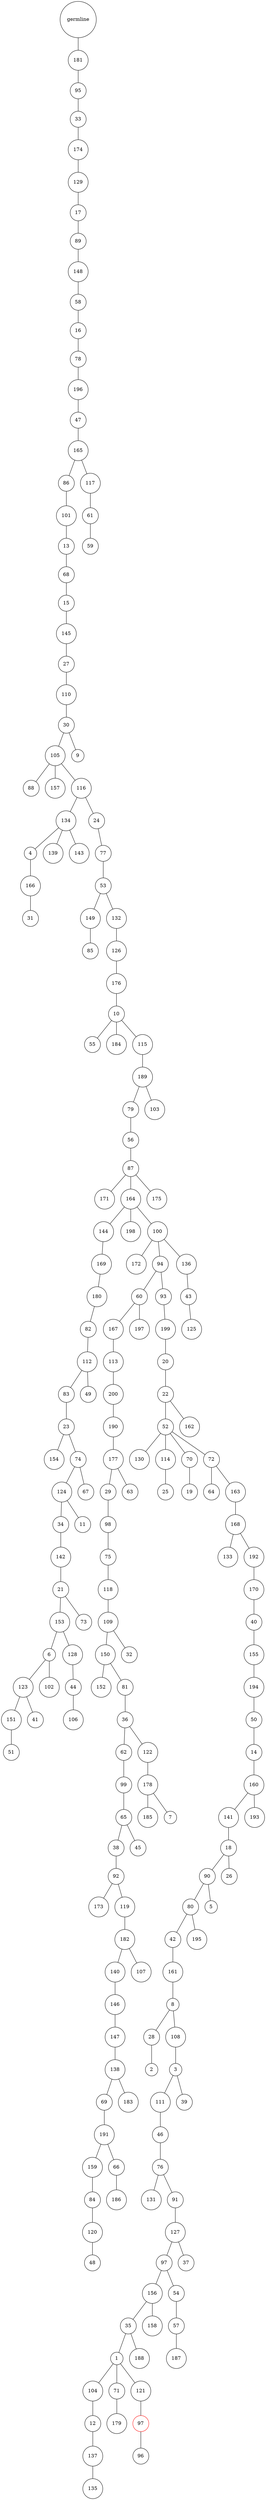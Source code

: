 graph {
	rankdir=UD;
	splines=line;
	node [shape=circle]
	"0x7fad9b598be0" [label="germline"];
	"0x7fad9b598c10" [label="181"];
	"0x7fad9b598be0" -- "0x7fad9b598c10" ;
	"0x7fad9b598c40" [label="95"];
	"0x7fad9b598c10" -- "0x7fad9b598c40" ;
	"0x7fad9b598c70" [label="33"];
	"0x7fad9b598c40" -- "0x7fad9b598c70" ;
	"0x7fad9b598ca0" [label="174"];
	"0x7fad9b598c70" -- "0x7fad9b598ca0" ;
	"0x7fad9b598cd0" [label="129"];
	"0x7fad9b598ca0" -- "0x7fad9b598cd0" ;
	"0x7fad9b598d00" [label="17"];
	"0x7fad9b598cd0" -- "0x7fad9b598d00" ;
	"0x7fad9b598d30" [label="89"];
	"0x7fad9b598d00" -- "0x7fad9b598d30" ;
	"0x7fad9b598d60" [label="148"];
	"0x7fad9b598d30" -- "0x7fad9b598d60" ;
	"0x7fad9b598d90" [label="58"];
	"0x7fad9b598d60" -- "0x7fad9b598d90" ;
	"0x7fad9b598dc0" [label="16"];
	"0x7fad9b598d90" -- "0x7fad9b598dc0" ;
	"0x7fad9b598df0" [label="78"];
	"0x7fad9b598dc0" -- "0x7fad9b598df0" ;
	"0x7fad9b598e20" [label="196"];
	"0x7fad9b598df0" -- "0x7fad9b598e20" ;
	"0x7fad9b598e50" [label="47"];
	"0x7fad9b598e20" -- "0x7fad9b598e50" ;
	"0x7fad9b598e80" [label="165"];
	"0x7fad9b598e50" -- "0x7fad9b598e80" ;
	"0x7fad9b598eb0" [label="86"];
	"0x7fad9b598e80" -- "0x7fad9b598eb0" ;
	"0x7fad9b598ee0" [label="101"];
	"0x7fad9b598eb0" -- "0x7fad9b598ee0" ;
	"0x7fad9b598f10" [label="13"];
	"0x7fad9b598ee0" -- "0x7fad9b598f10" ;
	"0x7fad9b598f40" [label="68"];
	"0x7fad9b598f10" -- "0x7fad9b598f40" ;
	"0x7fad9b598f70" [label="15"];
	"0x7fad9b598f40" -- "0x7fad9b598f70" ;
	"0x7fad9b598fa0" [label="145"];
	"0x7fad9b598f70" -- "0x7fad9b598fa0" ;
	"0x7fad9b598fd0" [label="27"];
	"0x7fad9b598fa0" -- "0x7fad9b598fd0" ;
	"0x7fad9b59a040" [label="110"];
	"0x7fad9b598fd0" -- "0x7fad9b59a040" ;
	"0x7fad9b59a070" [label="30"];
	"0x7fad9b59a040" -- "0x7fad9b59a070" ;
	"0x7fad9b59a0a0" [label="105"];
	"0x7fad9b59a070" -- "0x7fad9b59a0a0" ;
	"0x7fad9b59a0d0" [label="88"];
	"0x7fad9b59a0a0" -- "0x7fad9b59a0d0" ;
	"0x7fad9b59a100" [label="157"];
	"0x7fad9b59a0a0" -- "0x7fad9b59a100" ;
	"0x7fad9b59a130" [label="116"];
	"0x7fad9b59a0a0" -- "0x7fad9b59a130" ;
	"0x7fad9b59a160" [label="134"];
	"0x7fad9b59a130" -- "0x7fad9b59a160" ;
	"0x7fad9b59a190" [label="4"];
	"0x7fad9b59a160" -- "0x7fad9b59a190" ;
	"0x7fad9b59a1c0" [label="166"];
	"0x7fad9b59a190" -- "0x7fad9b59a1c0" ;
	"0x7fad9b59a1f0" [label="31"];
	"0x7fad9b59a1c0" -- "0x7fad9b59a1f0" ;
	"0x7fad9b59a220" [label="139"];
	"0x7fad9b59a160" -- "0x7fad9b59a220" ;
	"0x7fad9b59a250" [label="143"];
	"0x7fad9b59a160" -- "0x7fad9b59a250" ;
	"0x7fad9b59a280" [label="24"];
	"0x7fad9b59a130" -- "0x7fad9b59a280" ;
	"0x7fad9b59a2b0" [label="77"];
	"0x7fad9b59a280" -- "0x7fad9b59a2b0" ;
	"0x7fad9b59a2e0" [label="53"];
	"0x7fad9b59a2b0" -- "0x7fad9b59a2e0" ;
	"0x7fad9b59a310" [label="149"];
	"0x7fad9b59a2e0" -- "0x7fad9b59a310" ;
	"0x7fad9b59a340" [label="85"];
	"0x7fad9b59a310" -- "0x7fad9b59a340" ;
	"0x7fad9b59a370" [label="132"];
	"0x7fad9b59a2e0" -- "0x7fad9b59a370" ;
	"0x7fad9b59a3a0" [label="126"];
	"0x7fad9b59a370" -- "0x7fad9b59a3a0" ;
	"0x7fad9b59a3d0" [label="176"];
	"0x7fad9b59a3a0" -- "0x7fad9b59a3d0" ;
	"0x7fad9b59a400" [label="10"];
	"0x7fad9b59a3d0" -- "0x7fad9b59a400" ;
	"0x7fad9b59a430" [label="55"];
	"0x7fad9b59a400" -- "0x7fad9b59a430" ;
	"0x7fad9b59a460" [label="184"];
	"0x7fad9b59a400" -- "0x7fad9b59a460" ;
	"0x7fad9b59a490" [label="115"];
	"0x7fad9b59a400" -- "0x7fad9b59a490" ;
	"0x7fad9b59a4c0" [label="189"];
	"0x7fad9b59a490" -- "0x7fad9b59a4c0" ;
	"0x7fad9b59a4f0" [label="79"];
	"0x7fad9b59a4c0" -- "0x7fad9b59a4f0" ;
	"0x7fad9b59a520" [label="56"];
	"0x7fad9b59a4f0" -- "0x7fad9b59a520" ;
	"0x7fad9b59a550" [label="87"];
	"0x7fad9b59a520" -- "0x7fad9b59a550" ;
	"0x7fad9b59a580" [label="171"];
	"0x7fad9b59a550" -- "0x7fad9b59a580" ;
	"0x7fad9b59a5b0" [label="164"];
	"0x7fad9b59a550" -- "0x7fad9b59a5b0" ;
	"0x7fad9b59a5e0" [label="144"];
	"0x7fad9b59a5b0" -- "0x7fad9b59a5e0" ;
	"0x7fad9b59a610" [label="169"];
	"0x7fad9b59a5e0" -- "0x7fad9b59a610" ;
	"0x7fad9b59a640" [label="180"];
	"0x7fad9b59a610" -- "0x7fad9b59a640" ;
	"0x7fad9b59a670" [label="82"];
	"0x7fad9b59a640" -- "0x7fad9b59a670" ;
	"0x7fad9b59a6a0" [label="112"];
	"0x7fad9b59a670" -- "0x7fad9b59a6a0" ;
	"0x7fad9b59a6d0" [label="83"];
	"0x7fad9b59a6a0" -- "0x7fad9b59a6d0" ;
	"0x7fad9b59a700" [label="23"];
	"0x7fad9b59a6d0" -- "0x7fad9b59a700" ;
	"0x7fad9b59a730" [label="154"];
	"0x7fad9b59a700" -- "0x7fad9b59a730" ;
	"0x7fad9b59a760" [label="74"];
	"0x7fad9b59a700" -- "0x7fad9b59a760" ;
	"0x7fad9b59a790" [label="124"];
	"0x7fad9b59a760" -- "0x7fad9b59a790" ;
	"0x7fad9b59a7c0" [label="34"];
	"0x7fad9b59a790" -- "0x7fad9b59a7c0" ;
	"0x7fad9b59a7f0" [label="142"];
	"0x7fad9b59a7c0" -- "0x7fad9b59a7f0" ;
	"0x7fad9b59a820" [label="21"];
	"0x7fad9b59a7f0" -- "0x7fad9b59a820" ;
	"0x7fad9b59a850" [label="153"];
	"0x7fad9b59a820" -- "0x7fad9b59a850" ;
	"0x7fad9b59a880" [label="6"];
	"0x7fad9b59a850" -- "0x7fad9b59a880" ;
	"0x7fad9b59a8b0" [label="123"];
	"0x7fad9b59a880" -- "0x7fad9b59a8b0" ;
	"0x7fad9b59a8e0" [label="151"];
	"0x7fad9b59a8b0" -- "0x7fad9b59a8e0" ;
	"0x7fad9b59a910" [label="51"];
	"0x7fad9b59a8e0" -- "0x7fad9b59a910" ;
	"0x7fad9b59a940" [label="41"];
	"0x7fad9b59a8b0" -- "0x7fad9b59a940" ;
	"0x7fad9b59a970" [label="102"];
	"0x7fad9b59a880" -- "0x7fad9b59a970" ;
	"0x7fad9b59a9a0" [label="128"];
	"0x7fad9b59a850" -- "0x7fad9b59a9a0" ;
	"0x7fad9b59a9d0" [label="44"];
	"0x7fad9b59a9a0" -- "0x7fad9b59a9d0" ;
	"0x7fad9b59aa00" [label="106"];
	"0x7fad9b59a9d0" -- "0x7fad9b59aa00" ;
	"0x7fad9b59aa30" [label="73"];
	"0x7fad9b59a820" -- "0x7fad9b59aa30" ;
	"0x7fad9b59aa60" [label="11"];
	"0x7fad9b59a790" -- "0x7fad9b59aa60" ;
	"0x7fad9b59aa90" [label="67"];
	"0x7fad9b59a760" -- "0x7fad9b59aa90" ;
	"0x7fad9b59aac0" [label="49"];
	"0x7fad9b59a6a0" -- "0x7fad9b59aac0" ;
	"0x7fad9b59aaf0" [label="198"];
	"0x7fad9b59a5b0" -- "0x7fad9b59aaf0" ;
	"0x7fad9b59ab20" [label="100"];
	"0x7fad9b59a5b0" -- "0x7fad9b59ab20" ;
	"0x7fad9b59ab50" [label="172"];
	"0x7fad9b59ab20" -- "0x7fad9b59ab50" ;
	"0x7fad9b59ab80" [label="94"];
	"0x7fad9b59ab20" -- "0x7fad9b59ab80" ;
	"0x7fad9b59abb0" [label="60"];
	"0x7fad9b59ab80" -- "0x7fad9b59abb0" ;
	"0x7fad9b59abe0" [label="167"];
	"0x7fad9b59abb0" -- "0x7fad9b59abe0" ;
	"0x7fad9b59ac10" [label="113"];
	"0x7fad9b59abe0" -- "0x7fad9b59ac10" ;
	"0x7fad9b59ac40" [label="200"];
	"0x7fad9b59ac10" -- "0x7fad9b59ac40" ;
	"0x7fad9b59ac70" [label="190"];
	"0x7fad9b59ac40" -- "0x7fad9b59ac70" ;
	"0x7fad9b59aca0" [label="177"];
	"0x7fad9b59ac70" -- "0x7fad9b59aca0" ;
	"0x7fad9b59acd0" [label="29"];
	"0x7fad9b59aca0" -- "0x7fad9b59acd0" ;
	"0x7fad9b59ad00" [label="98"];
	"0x7fad9b59acd0" -- "0x7fad9b59ad00" ;
	"0x7fad9b59ad30" [label="75"];
	"0x7fad9b59ad00" -- "0x7fad9b59ad30" ;
	"0x7fad9b59ad60" [label="118"];
	"0x7fad9b59ad30" -- "0x7fad9b59ad60" ;
	"0x7fad9b59ad90" [label="109"];
	"0x7fad9b59ad60" -- "0x7fad9b59ad90" ;
	"0x7fad9b59adc0" [label="150"];
	"0x7fad9b59ad90" -- "0x7fad9b59adc0" ;
	"0x7fad9b59adf0" [label="152"];
	"0x7fad9b59adc0" -- "0x7fad9b59adf0" ;
	"0x7fad9b59ae20" [label="81"];
	"0x7fad9b59adc0" -- "0x7fad9b59ae20" ;
	"0x7fad9b59ae50" [label="36"];
	"0x7fad9b59ae20" -- "0x7fad9b59ae50" ;
	"0x7fad9b59ae80" [label="62"];
	"0x7fad9b59ae50" -- "0x7fad9b59ae80" ;
	"0x7fad9b59aeb0" [label="99"];
	"0x7fad9b59ae80" -- "0x7fad9b59aeb0" ;
	"0x7fad9b59aee0" [label="65"];
	"0x7fad9b59aeb0" -- "0x7fad9b59aee0" ;
	"0x7fad9b59af10" [label="38"];
	"0x7fad9b59aee0" -- "0x7fad9b59af10" ;
	"0x7fad9b59af40" [label="92"];
	"0x7fad9b59af10" -- "0x7fad9b59af40" ;
	"0x7fad9b59af70" [label="173"];
	"0x7fad9b59af40" -- "0x7fad9b59af70" ;
	"0x7fad9b59afa0" [label="119"];
	"0x7fad9b59af40" -- "0x7fad9b59afa0" ;
	"0x7fad9b59afd0" [label="182"];
	"0x7fad9b59afa0" -- "0x7fad9b59afd0" ;
	"0x7fad9b5a0040" [label="140"];
	"0x7fad9b59afd0" -- "0x7fad9b5a0040" ;
	"0x7fad9b5a0070" [label="146"];
	"0x7fad9b5a0040" -- "0x7fad9b5a0070" ;
	"0x7fad9b5a00a0" [label="147"];
	"0x7fad9b5a0070" -- "0x7fad9b5a00a0" ;
	"0x7fad9b5a00d0" [label="138"];
	"0x7fad9b5a00a0" -- "0x7fad9b5a00d0" ;
	"0x7fad9b5a0100" [label="69"];
	"0x7fad9b5a00d0" -- "0x7fad9b5a0100" ;
	"0x7fad9b5a0130" [label="191"];
	"0x7fad9b5a0100" -- "0x7fad9b5a0130" ;
	"0x7fad9b5a0160" [label="159"];
	"0x7fad9b5a0130" -- "0x7fad9b5a0160" ;
	"0x7fad9b5a0190" [label="84"];
	"0x7fad9b5a0160" -- "0x7fad9b5a0190" ;
	"0x7fad9b5a01c0" [label="120"];
	"0x7fad9b5a0190" -- "0x7fad9b5a01c0" ;
	"0x7fad9b5a01f0" [label="48"];
	"0x7fad9b5a01c0" -- "0x7fad9b5a01f0" ;
	"0x7fad9b5a0220" [label="66"];
	"0x7fad9b5a0130" -- "0x7fad9b5a0220" ;
	"0x7fad9b5a0250" [label="186"];
	"0x7fad9b5a0220" -- "0x7fad9b5a0250" ;
	"0x7fad9b5a0280" [label="183"];
	"0x7fad9b5a00d0" -- "0x7fad9b5a0280" ;
	"0x7fad9b5a02b0" [label="107"];
	"0x7fad9b59afd0" -- "0x7fad9b5a02b0" ;
	"0x7fad9b5a02e0" [label="45"];
	"0x7fad9b59aee0" -- "0x7fad9b5a02e0" ;
	"0x7fad9b5a0310" [label="122"];
	"0x7fad9b59ae50" -- "0x7fad9b5a0310" ;
	"0x7fad9b5a0340" [label="178"];
	"0x7fad9b5a0310" -- "0x7fad9b5a0340" ;
	"0x7fad9b5a0370" [label="185"];
	"0x7fad9b5a0340" -- "0x7fad9b5a0370" ;
	"0x7fad9b5a03a0" [label="7"];
	"0x7fad9b5a0340" -- "0x7fad9b5a03a0" ;
	"0x7fad9b5a03d0" [label="32"];
	"0x7fad9b59ad90" -- "0x7fad9b5a03d0" ;
	"0x7fad9b5a0400" [label="63"];
	"0x7fad9b59aca0" -- "0x7fad9b5a0400" ;
	"0x7fad9b5a0430" [label="197"];
	"0x7fad9b59abb0" -- "0x7fad9b5a0430" ;
	"0x7fad9b5a0460" [label="93"];
	"0x7fad9b59ab80" -- "0x7fad9b5a0460" ;
	"0x7fad9b5a0490" [label="199"];
	"0x7fad9b5a0460" -- "0x7fad9b5a0490" ;
	"0x7fad9b5a04c0" [label="20"];
	"0x7fad9b5a0490" -- "0x7fad9b5a04c0" ;
	"0x7fad9b5a04f0" [label="22"];
	"0x7fad9b5a04c0" -- "0x7fad9b5a04f0" ;
	"0x7fad9b5a0520" [label="52"];
	"0x7fad9b5a04f0" -- "0x7fad9b5a0520" ;
	"0x7fad9b5a0550" [label="130"];
	"0x7fad9b5a0520" -- "0x7fad9b5a0550" ;
	"0x7fad9b5a0580" [label="114"];
	"0x7fad9b5a0520" -- "0x7fad9b5a0580" ;
	"0x7fad9b5a05b0" [label="25"];
	"0x7fad9b5a0580" -- "0x7fad9b5a05b0" ;
	"0x7fad9b5a05e0" [label="70"];
	"0x7fad9b5a0520" -- "0x7fad9b5a05e0" ;
	"0x7fad9b5a0610" [label="19"];
	"0x7fad9b5a05e0" -- "0x7fad9b5a0610" ;
	"0x7fad9b5a0640" [label="72"];
	"0x7fad9b5a0520" -- "0x7fad9b5a0640" ;
	"0x7fad9b5a0670" [label="64"];
	"0x7fad9b5a0640" -- "0x7fad9b5a0670" ;
	"0x7fad9b5a06a0" [label="163"];
	"0x7fad9b5a0640" -- "0x7fad9b5a06a0" ;
	"0x7fad9b5a06d0" [label="168"];
	"0x7fad9b5a06a0" -- "0x7fad9b5a06d0" ;
	"0x7fad9b5a0700" [label="133"];
	"0x7fad9b5a06d0" -- "0x7fad9b5a0700" ;
	"0x7fad9b5a0730" [label="192"];
	"0x7fad9b5a06d0" -- "0x7fad9b5a0730" ;
	"0x7fad9b5a0760" [label="170"];
	"0x7fad9b5a0730" -- "0x7fad9b5a0760" ;
	"0x7fad9b5a0790" [label="40"];
	"0x7fad9b5a0760" -- "0x7fad9b5a0790" ;
	"0x7fad9b5a07c0" [label="155"];
	"0x7fad9b5a0790" -- "0x7fad9b5a07c0" ;
	"0x7fad9b5a07f0" [label="194"];
	"0x7fad9b5a07c0" -- "0x7fad9b5a07f0" ;
	"0x7fad9b5a0820" [label="50"];
	"0x7fad9b5a07f0" -- "0x7fad9b5a0820" ;
	"0x7fad9b5a0850" [label="14"];
	"0x7fad9b5a0820" -- "0x7fad9b5a0850" ;
	"0x7fad9b5a0880" [label="160"];
	"0x7fad9b5a0850" -- "0x7fad9b5a0880" ;
	"0x7fad9b5a08b0" [label="141"];
	"0x7fad9b5a0880" -- "0x7fad9b5a08b0" ;
	"0x7fad9b5a08e0" [label="18"];
	"0x7fad9b5a08b0" -- "0x7fad9b5a08e0" ;
	"0x7fad9b5a0910" [label="90"];
	"0x7fad9b5a08e0" -- "0x7fad9b5a0910" ;
	"0x7fad9b5a0940" [label="80"];
	"0x7fad9b5a0910" -- "0x7fad9b5a0940" ;
	"0x7fad9b5a0970" [label="42"];
	"0x7fad9b5a0940" -- "0x7fad9b5a0970" ;
	"0x7fad9b5a09a0" [label="161"];
	"0x7fad9b5a0970" -- "0x7fad9b5a09a0" ;
	"0x7fad9b5a09d0" [label="8"];
	"0x7fad9b5a09a0" -- "0x7fad9b5a09d0" ;
	"0x7fad9b5a0a00" [label="28"];
	"0x7fad9b5a09d0" -- "0x7fad9b5a0a00" ;
	"0x7fad9b5a0a30" [label="2"];
	"0x7fad9b5a0a00" -- "0x7fad9b5a0a30" ;
	"0x7fad9b5a0a60" [label="108"];
	"0x7fad9b5a09d0" -- "0x7fad9b5a0a60" ;
	"0x7fad9b5a0a90" [label="3"];
	"0x7fad9b5a0a60" -- "0x7fad9b5a0a90" ;
	"0x7fad9b5a0ac0" [label="111"];
	"0x7fad9b5a0a90" -- "0x7fad9b5a0ac0" ;
	"0x7fad9b5a0af0" [label="46"];
	"0x7fad9b5a0ac0" -- "0x7fad9b5a0af0" ;
	"0x7fad9b5a0b20" [label="76"];
	"0x7fad9b5a0af0" -- "0x7fad9b5a0b20" ;
	"0x7fad9b5a0b50" [label="131"];
	"0x7fad9b5a0b20" -- "0x7fad9b5a0b50" ;
	"0x7fad9b5a0b80" [label="91"];
	"0x7fad9b5a0b20" -- "0x7fad9b5a0b80" ;
	"0x7fad9b5a0bb0" [label="127"];
	"0x7fad9b5a0b80" -- "0x7fad9b5a0bb0" ;
	"0x7fad9b5a0be0" [label="97"];
	"0x7fad9b5a0bb0" -- "0x7fad9b5a0be0" ;
	"0x7fad9b5a0c10" [label="156"];
	"0x7fad9b5a0be0" -- "0x7fad9b5a0c10" ;
	"0x7fad9b5a0c40" [label="35"];
	"0x7fad9b5a0c10" -- "0x7fad9b5a0c40" ;
	"0x7fad9b5a0c70" [label="1"];
	"0x7fad9b5a0c40" -- "0x7fad9b5a0c70" ;
	"0x7fad9b5a0ca0" [label="104"];
	"0x7fad9b5a0c70" -- "0x7fad9b5a0ca0" ;
	"0x7fad9b5a0cd0" [label="12"];
	"0x7fad9b5a0ca0" -- "0x7fad9b5a0cd0" ;
	"0x7fad9b5a0d00" [label="137"];
	"0x7fad9b5a0cd0" -- "0x7fad9b5a0d00" ;
	"0x7fad9b5a0d30" [label="135"];
	"0x7fad9b5a0d00" -- "0x7fad9b5a0d30" ;
	"0x7fad9b5a0d60" [label="71"];
	"0x7fad9b5a0c70" -- "0x7fad9b5a0d60" ;
	"0x7fad9b5a0d90" [label="179"];
	"0x7fad9b5a0d60" -- "0x7fad9b5a0d90" ;
	"0x7fad9b5a0dc0" [label="121"];
	"0x7fad9b5a0c70" -- "0x7fad9b5a0dc0" ;
	"0x7fad9b5a0df0" [label="97",color="red"];
	"0x7fad9b5a0dc0" -- "0x7fad9b5a0df0" ;
	"0x7fad9b5a0e20" [label="96"];
	"0x7fad9b5a0df0" -- "0x7fad9b5a0e20" ;
	"0x7fad9b5a0e50" [label="188"];
	"0x7fad9b5a0c40" -- "0x7fad9b5a0e50" ;
	"0x7fad9b5a0e80" [label="158"];
	"0x7fad9b5a0c10" -- "0x7fad9b5a0e80" ;
	"0x7fad9b5a0eb0" [label="54"];
	"0x7fad9b5a0be0" -- "0x7fad9b5a0eb0" ;
	"0x7fad9b5a0ee0" [label="57"];
	"0x7fad9b5a0eb0" -- "0x7fad9b5a0ee0" ;
	"0x7fad9b5a0f10" [label="187"];
	"0x7fad9b5a0ee0" -- "0x7fad9b5a0f10" ;
	"0x7fad9b5a0f40" [label="37"];
	"0x7fad9b5a0bb0" -- "0x7fad9b5a0f40" ;
	"0x7fad9b5a0f70" [label="39"];
	"0x7fad9b5a0a90" -- "0x7fad9b5a0f70" ;
	"0x7fad9b5a0fa0" [label="195"];
	"0x7fad9b5a0940" -- "0x7fad9b5a0fa0" ;
	"0x7fad9b5a0fd0" [label="5"];
	"0x7fad9b5a0910" -- "0x7fad9b5a0fd0" ;
	"0x7fad9b5b1040" [label="26"];
	"0x7fad9b5a08e0" -- "0x7fad9b5b1040" ;
	"0x7fad9b5b1070" [label="193"];
	"0x7fad9b5a0880" -- "0x7fad9b5b1070" ;
	"0x7fad9b5b10a0" [label="162"];
	"0x7fad9b5a04f0" -- "0x7fad9b5b10a0" ;
	"0x7fad9b5b10d0" [label="136"];
	"0x7fad9b59ab20" -- "0x7fad9b5b10d0" ;
	"0x7fad9b5b1100" [label="43"];
	"0x7fad9b5b10d0" -- "0x7fad9b5b1100" ;
	"0x7fad9b5b1130" [label="125"];
	"0x7fad9b5b1100" -- "0x7fad9b5b1130" ;
	"0x7fad9b5b1160" [label="175"];
	"0x7fad9b59a550" -- "0x7fad9b5b1160" ;
	"0x7fad9b5b1190" [label="103"];
	"0x7fad9b59a4c0" -- "0x7fad9b5b1190" ;
	"0x7fad9b5b11c0" [label="9"];
	"0x7fad9b59a070" -- "0x7fad9b5b11c0" ;
	"0x7fad9b5b11f0" [label="117"];
	"0x7fad9b598e80" -- "0x7fad9b5b11f0" ;
	"0x7fad9b5b1220" [label="61"];
	"0x7fad9b5b11f0" -- "0x7fad9b5b1220" ;
	"0x7fad9b5b1250" [label="59"];
	"0x7fad9b5b1220" -- "0x7fad9b5b1250" ;
}
